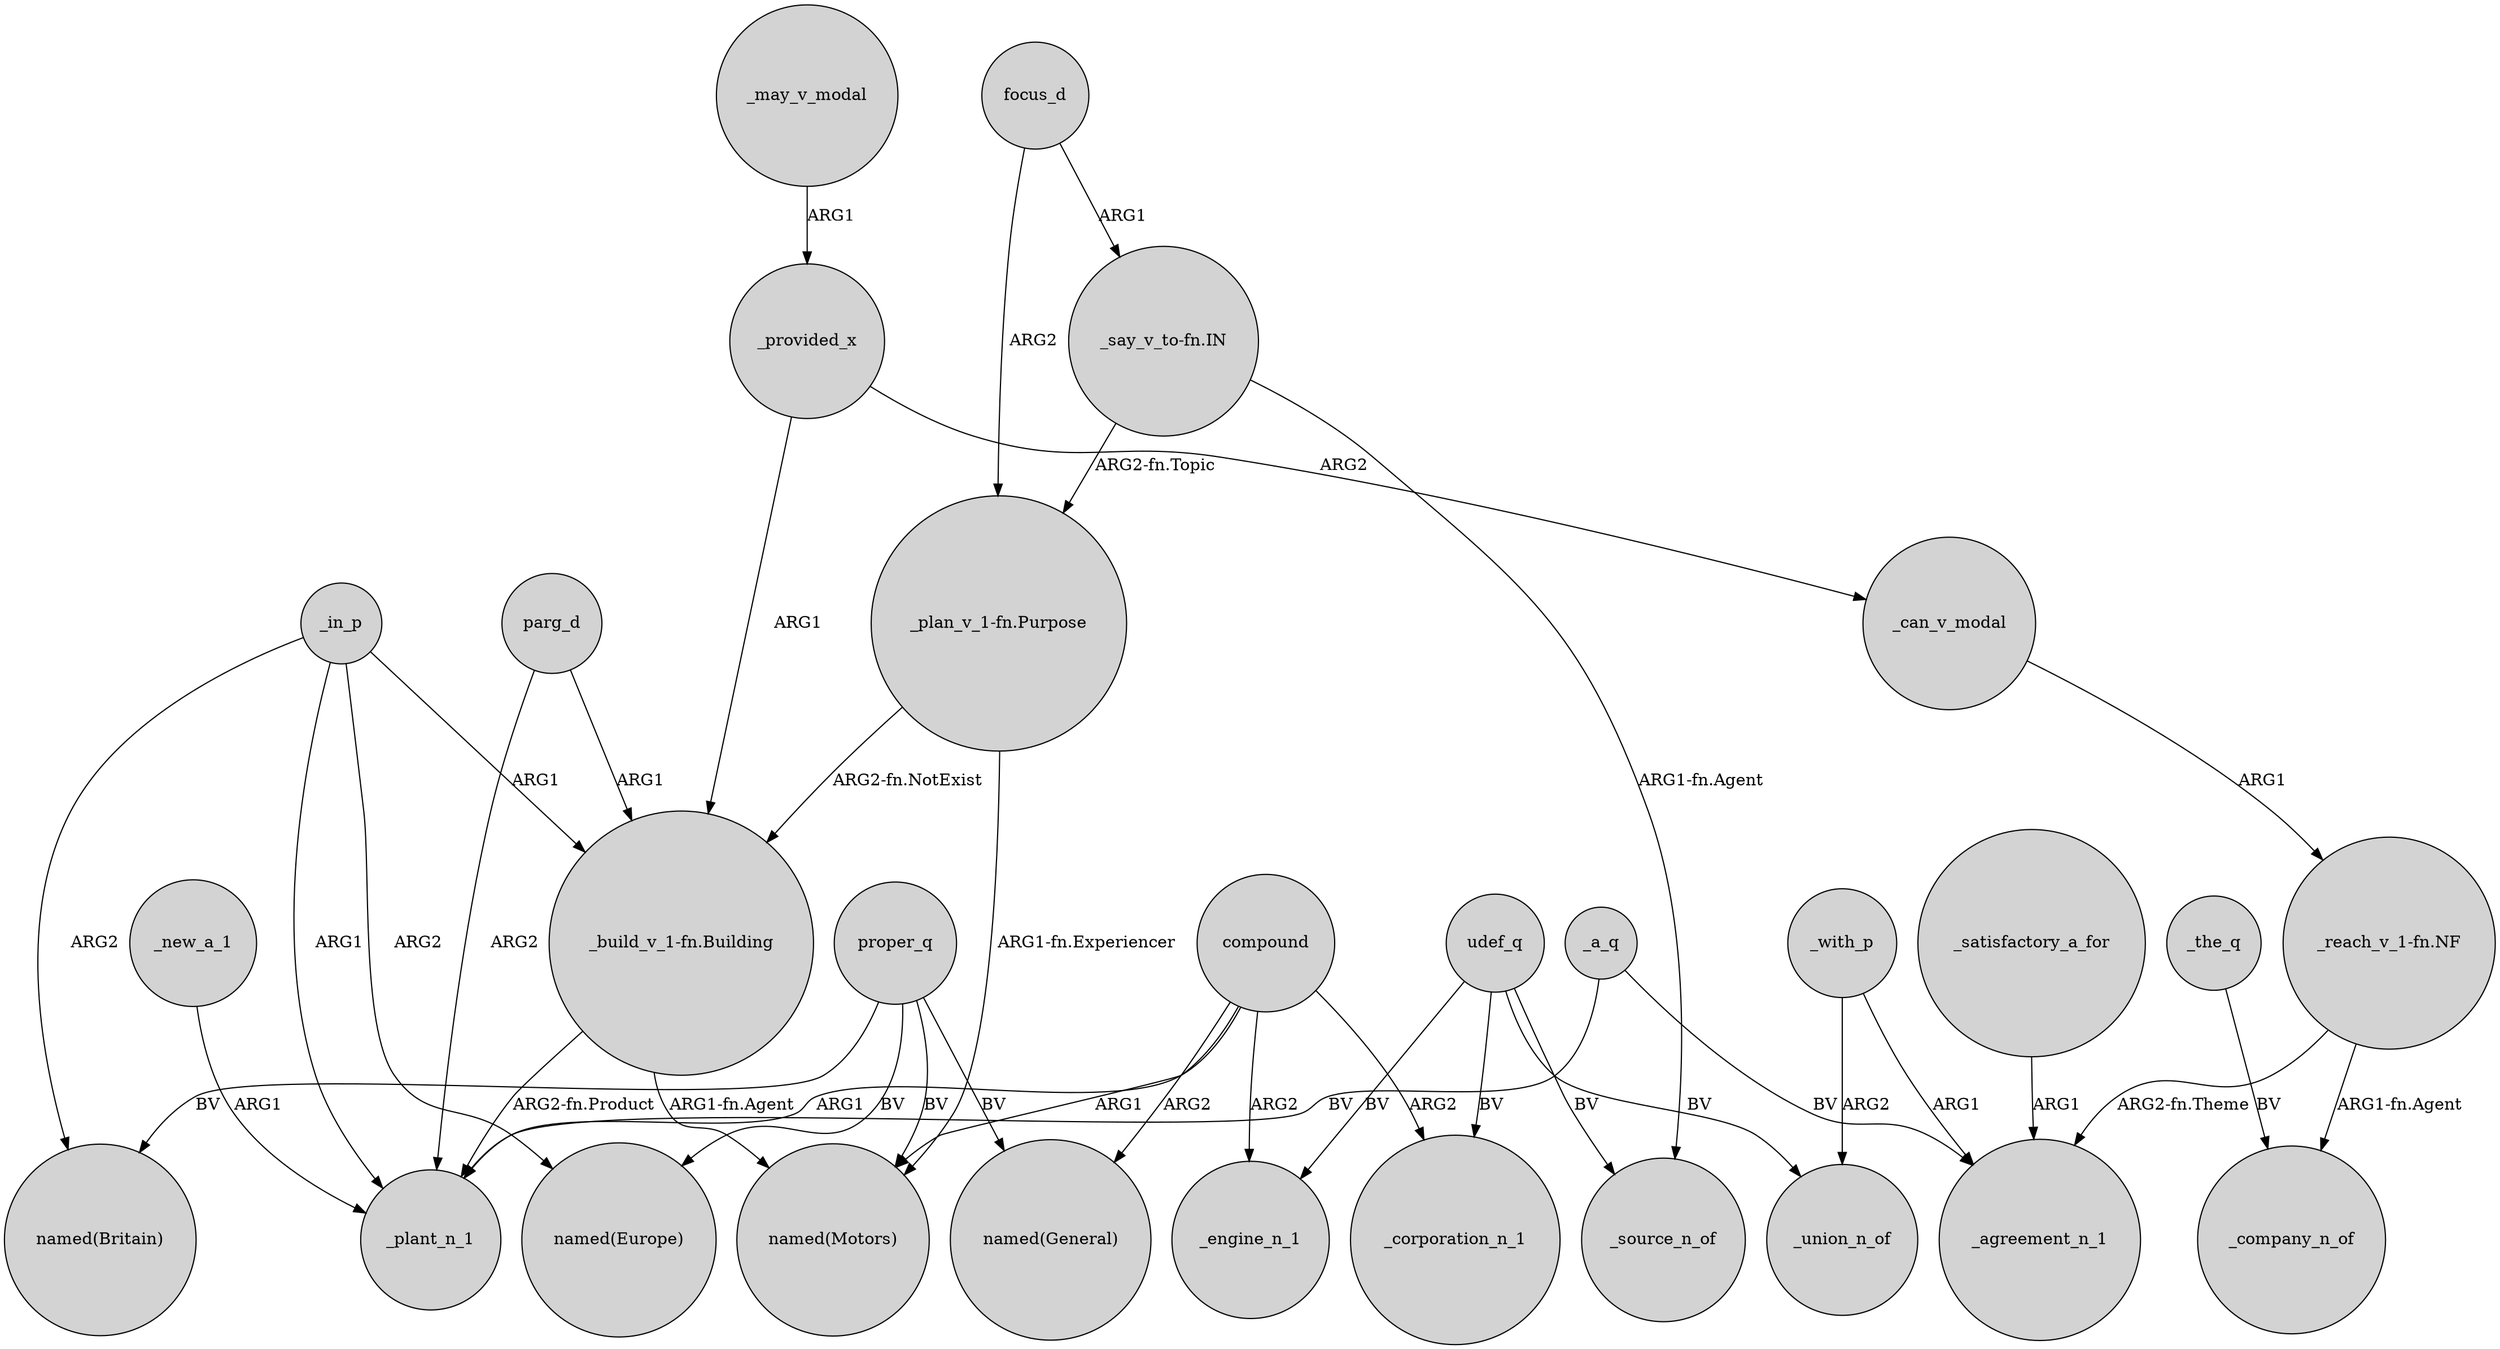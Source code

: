 digraph {
	node [shape=circle style=filled]
	"_build_v_1-fn.Building" -> _plant_n_1 [label="ARG2-fn.Product"]
	_in_p -> "named(Britain)" [label=ARG2]
	proper_q -> "named(Motors)" [label=BV]
	_in_p -> "named(Europe)" [label=ARG2]
	proper_q -> "named(General)" [label=BV]
	"_say_v_to-fn.IN" -> _source_n_of [label="ARG1-fn.Agent"]
	compound -> _corporation_n_1 [label=ARG2]
	_provided_x -> "_build_v_1-fn.Building" [label=ARG1]
	udef_q -> _union_n_of [label=BV]
	_in_p -> "_build_v_1-fn.Building" [label=ARG1]
	_provided_x -> _can_v_modal [label=ARG2]
	compound -> "named(General)" [label=ARG2]
	compound -> _plant_n_1 [label=ARG1]
	_new_a_1 -> _plant_n_1 [label=ARG1]
	_may_v_modal -> _provided_x [label=ARG1]
	"_say_v_to-fn.IN" -> "_plan_v_1-fn.Purpose" [label="ARG2-fn.Topic"]
	_the_q -> _company_n_of [label=BV]
	_can_v_modal -> "_reach_v_1-fn.NF" [label=ARG1]
	parg_d -> _plant_n_1 [label=ARG2]
	_in_p -> _plant_n_1 [label=ARG1]
	compound -> _engine_n_1 [label=ARG2]
	udef_q -> _corporation_n_1 [label=BV]
	"_reach_v_1-fn.NF" -> _company_n_of [label="ARG1-fn.Agent"]
	_satisfactory_a_for -> _agreement_n_1 [label=ARG1]
	"_plan_v_1-fn.Purpose" -> "named(Motors)" [label="ARG1-fn.Experiencer"]
	compound -> "named(Motors)" [label=ARG1]
	"_build_v_1-fn.Building" -> "named(Motors)" [label="ARG1-fn.Agent"]
	_a_q -> _agreement_n_1 [label=BV]
	parg_d -> "_build_v_1-fn.Building" [label=ARG1]
	proper_q -> "named(Europe)" [label=BV]
	udef_q -> _engine_n_1 [label=BV]
	_with_p -> _agreement_n_1 [label=ARG1]
	_with_p -> _union_n_of [label=ARG2]
	focus_d -> "_plan_v_1-fn.Purpose" [label=ARG2]
	"_plan_v_1-fn.Purpose" -> "_build_v_1-fn.Building" [label="ARG2-fn.NotExist"]
	udef_q -> _source_n_of [label=BV]
	"_reach_v_1-fn.NF" -> _agreement_n_1 [label="ARG2-fn.Theme"]
	focus_d -> "_say_v_to-fn.IN" [label=ARG1]
	proper_q -> "named(Britain)" [label=BV]
	_a_q -> _plant_n_1 [label=BV]
}
